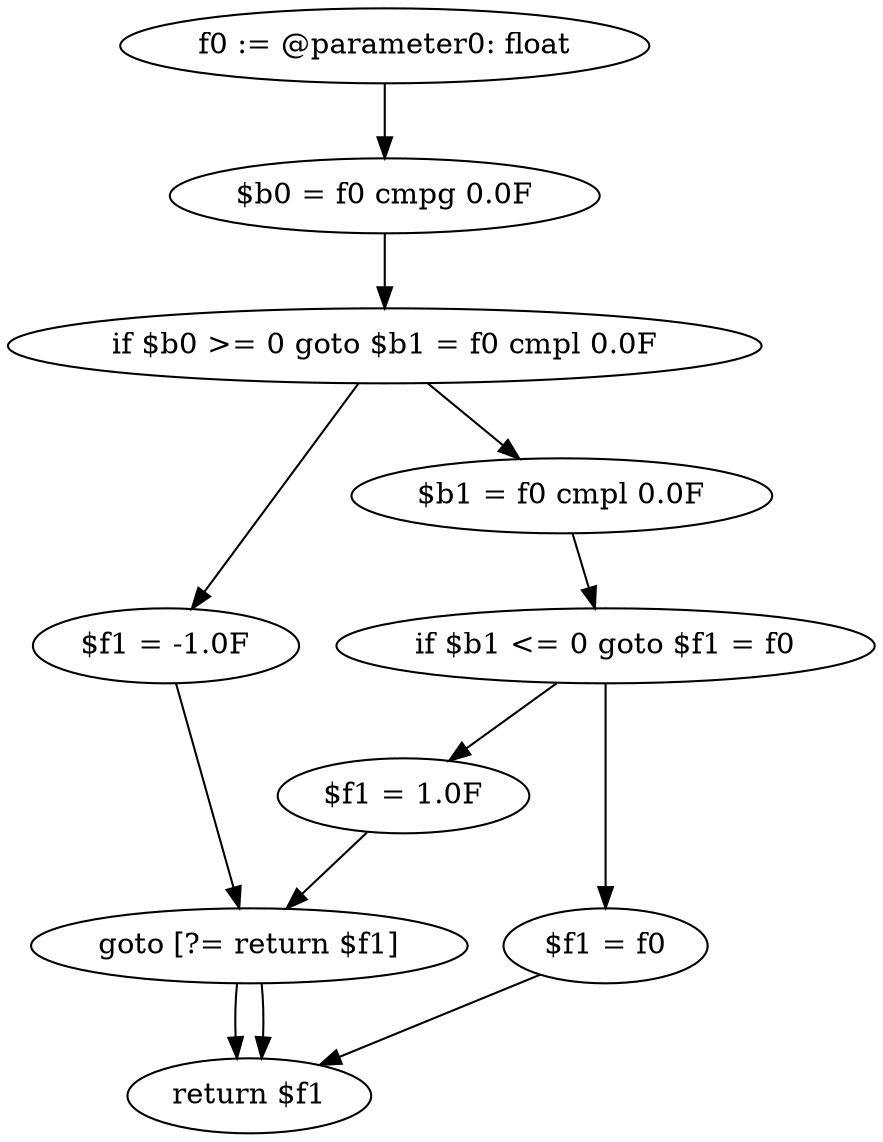 digraph "unitGraph" {
    "f0 := @parameter0: float"
    "$b0 = f0 cmpg 0.0F"
    "if $b0 >= 0 goto $b1 = f0 cmpl 0.0F"
    "$f1 = -1.0F"
    "goto [?= return $f1]"
    "$b1 = f0 cmpl 0.0F"
    "if $b1 <= 0 goto $f1 = f0"
    "$f1 = 1.0F"
    "$f1 = f0"
    "return $f1"
    "f0 := @parameter0: float"->"$b0 = f0 cmpg 0.0F";
    "$b0 = f0 cmpg 0.0F"->"if $b0 >= 0 goto $b1 = f0 cmpl 0.0F";
    "if $b0 >= 0 goto $b1 = f0 cmpl 0.0F"->"$f1 = -1.0F";
    "if $b0 >= 0 goto $b1 = f0 cmpl 0.0F"->"$b1 = f0 cmpl 0.0F";
    "$f1 = -1.0F"->"goto [?= return $f1]";
    "goto [?= return $f1]"->"return $f1";
    "$b1 = f0 cmpl 0.0F"->"if $b1 <= 0 goto $f1 = f0";
    "if $b1 <= 0 goto $f1 = f0"->"$f1 = 1.0F";
    "if $b1 <= 0 goto $f1 = f0"->"$f1 = f0";
    "$f1 = 1.0F"->"goto [?= return $f1]";
    "goto [?= return $f1]"->"return $f1";
    "$f1 = f0"->"return $f1";
}
